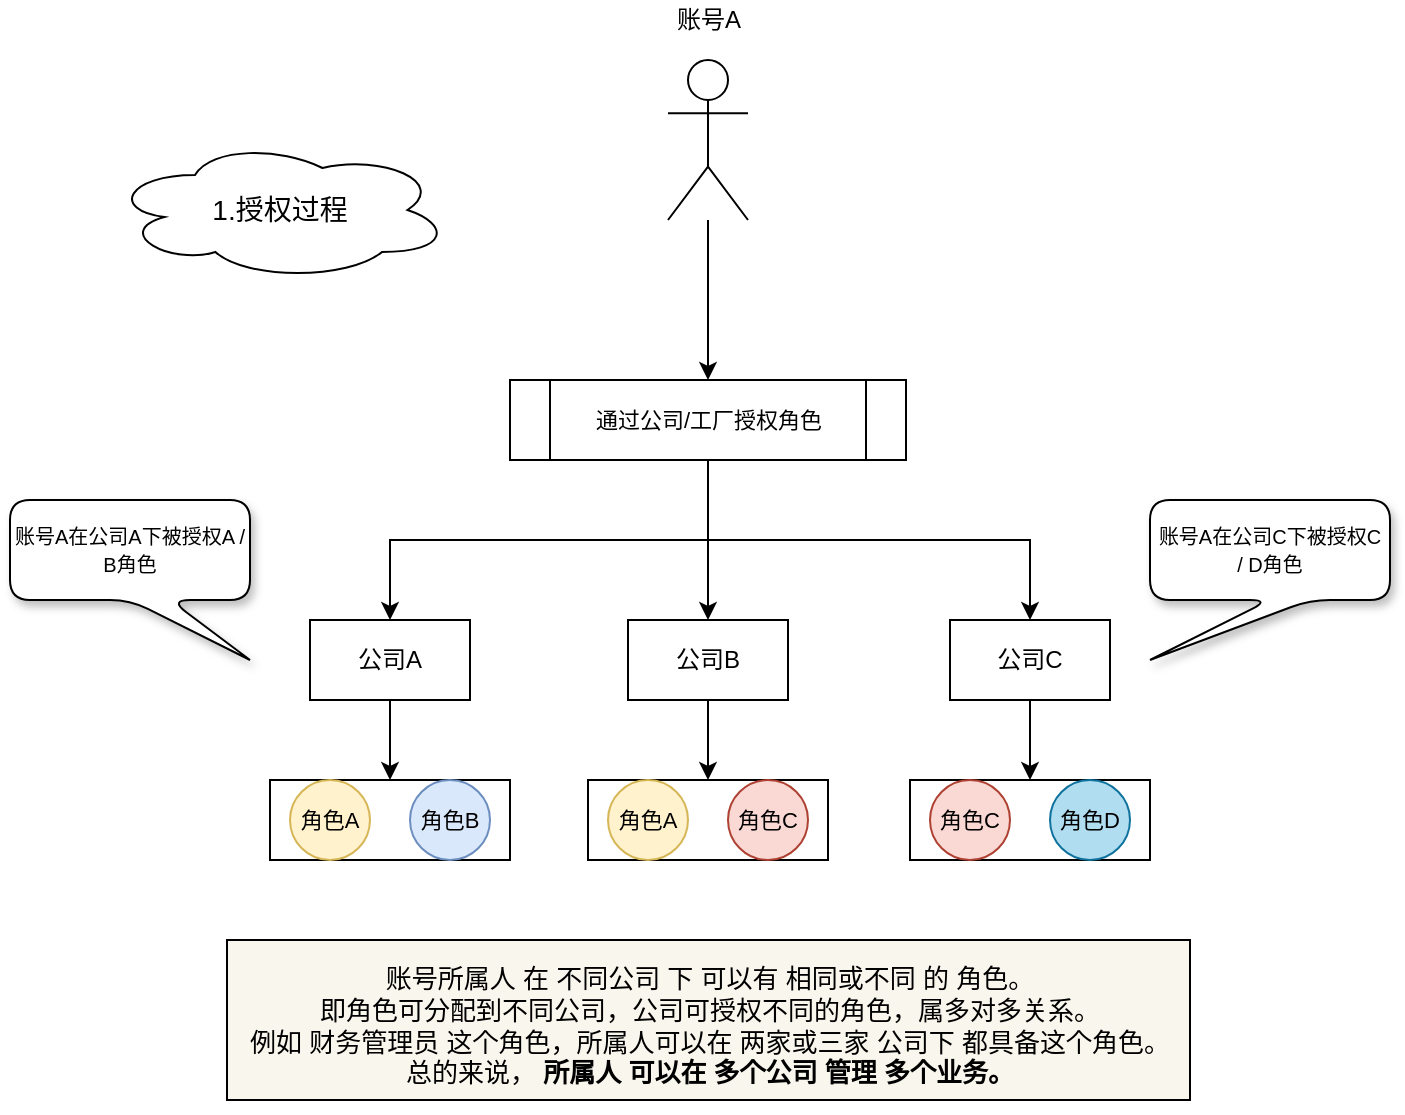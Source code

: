 <mxfile version="15.7.3" type="github">
  <diagram id="Jb6BtzAFee-MTP4sCL8y" name="第 1 页">
    <mxGraphModel dx="1008" dy="552" grid="1" gridSize="10" guides="1" tooltips="1" connect="1" arrows="1" fold="1" page="1" pageScale="1" pageWidth="827" pageHeight="1169" math="0" shadow="0">
      <root>
        <mxCell id="0" />
        <mxCell id="1" parent="0" />
        <mxCell id="0wWaa23UlazC8i8ljl-4-6" style="edgeStyle=orthogonalEdgeStyle;rounded=0;orthogonalLoop=1;jettySize=auto;html=1;entryX=0.5;entryY=0;entryDx=0;entryDy=0;" edge="1" parent="1" source="0wWaa23UlazC8i8ljl-4-1" target="0wWaa23UlazC8i8ljl-4-3">
          <mxGeometry relative="1" as="geometry">
            <mxPoint x="420" y="320" as="targetPoint" />
          </mxGeometry>
        </mxCell>
        <mxCell id="0wWaa23UlazC8i8ljl-4-1" value="" style="shape=umlActor;verticalLabelPosition=bottom;verticalAlign=top;html=1;outlineConnect=0;" vertex="1" parent="1">
          <mxGeometry x="419" y="160" width="40" height="80" as="geometry" />
        </mxCell>
        <mxCell id="0wWaa23UlazC8i8ljl-4-10" style="edgeStyle=orthogonalEdgeStyle;rounded=0;orthogonalLoop=1;jettySize=auto;html=1;entryX=0.5;entryY=0;entryDx=0;entryDy=0;fontSize=11;" edge="1" parent="1" source="0wWaa23UlazC8i8ljl-4-3" target="0wWaa23UlazC8i8ljl-4-8">
          <mxGeometry relative="1" as="geometry" />
        </mxCell>
        <mxCell id="0wWaa23UlazC8i8ljl-4-16" style="edgeStyle=orthogonalEdgeStyle;rounded=0;orthogonalLoop=1;jettySize=auto;html=1;exitX=0.5;exitY=1;exitDx=0;exitDy=0;entryX=0.5;entryY=0;entryDx=0;entryDy=0;fontSize=11;" edge="1" parent="1" source="0wWaa23UlazC8i8ljl-4-3" target="0wWaa23UlazC8i8ljl-4-4">
          <mxGeometry relative="1" as="geometry" />
        </mxCell>
        <mxCell id="0wWaa23UlazC8i8ljl-4-17" style="edgeStyle=orthogonalEdgeStyle;rounded=0;orthogonalLoop=1;jettySize=auto;html=1;exitX=0.5;exitY=1;exitDx=0;exitDy=0;entryX=0.5;entryY=0;entryDx=0;entryDy=0;fontSize=11;" edge="1" parent="1" source="0wWaa23UlazC8i8ljl-4-3" target="0wWaa23UlazC8i8ljl-4-9">
          <mxGeometry relative="1" as="geometry" />
        </mxCell>
        <mxCell id="0wWaa23UlazC8i8ljl-4-3" value="&lt;font style=&quot;font-size: 11px&quot;&gt;通过公司/工厂授权角色&lt;/font&gt;" style="shape=process;whiteSpace=wrap;html=1;backgroundOutline=1;" vertex="1" parent="1">
          <mxGeometry x="340" y="320" width="198" height="40" as="geometry" />
        </mxCell>
        <mxCell id="0wWaa23UlazC8i8ljl-4-32" style="edgeStyle=orthogonalEdgeStyle;rounded=0;orthogonalLoop=1;jettySize=auto;html=1;entryX=0.5;entryY=0;entryDx=0;entryDy=0;fontSize=11;" edge="1" parent="1" source="0wWaa23UlazC8i8ljl-4-4" target="0wWaa23UlazC8i8ljl-4-18">
          <mxGeometry relative="1" as="geometry" />
        </mxCell>
        <mxCell id="0wWaa23UlazC8i8ljl-4-4" value="公司A" style="rounded=0;whiteSpace=wrap;html=1;" vertex="1" parent="1">
          <mxGeometry x="240" y="440" width="80" height="40" as="geometry" />
        </mxCell>
        <mxCell id="0wWaa23UlazC8i8ljl-4-7" value="账号A" style="text;html=1;align=center;verticalAlign=middle;resizable=0;points=[];autosize=1;strokeColor=none;fillColor=none;" vertex="1" parent="1">
          <mxGeometry x="414" y="130" width="50" height="20" as="geometry" />
        </mxCell>
        <mxCell id="0wWaa23UlazC8i8ljl-4-33" style="edgeStyle=orthogonalEdgeStyle;rounded=0;orthogonalLoop=1;jettySize=auto;html=1;exitX=0.5;exitY=1;exitDx=0;exitDy=0;entryX=0.5;entryY=0;entryDx=0;entryDy=0;fontSize=11;" edge="1" parent="1" source="0wWaa23UlazC8i8ljl-4-8" target="0wWaa23UlazC8i8ljl-4-25">
          <mxGeometry relative="1" as="geometry" />
        </mxCell>
        <mxCell id="0wWaa23UlazC8i8ljl-4-8" value="公司B" style="rounded=0;whiteSpace=wrap;html=1;" vertex="1" parent="1">
          <mxGeometry x="399" y="440" width="80" height="40" as="geometry" />
        </mxCell>
        <mxCell id="0wWaa23UlazC8i8ljl-4-34" style="edgeStyle=orthogonalEdgeStyle;rounded=0;orthogonalLoop=1;jettySize=auto;html=1;exitX=0.5;exitY=1;exitDx=0;exitDy=0;entryX=0.5;entryY=0;entryDx=0;entryDy=0;fontSize=11;" edge="1" parent="1" source="0wWaa23UlazC8i8ljl-4-9" target="0wWaa23UlazC8i8ljl-4-29">
          <mxGeometry relative="1" as="geometry" />
        </mxCell>
        <mxCell id="0wWaa23UlazC8i8ljl-4-9" value="公司C" style="rounded=0;whiteSpace=wrap;html=1;" vertex="1" parent="1">
          <mxGeometry x="560" y="440" width="80" height="40" as="geometry" />
        </mxCell>
        <mxCell id="0wWaa23UlazC8i8ljl-4-19" value="" style="group;glass=1;shadow=0;" vertex="1" connectable="0" parent="1">
          <mxGeometry x="220" y="520" width="120" height="40" as="geometry" />
        </mxCell>
        <mxCell id="0wWaa23UlazC8i8ljl-4-18" value="" style="rounded=0;whiteSpace=wrap;html=1;fontSize=11;shadow=0;" vertex="1" parent="0wWaa23UlazC8i8ljl-4-19">
          <mxGeometry width="120" height="40" as="geometry" />
        </mxCell>
        <mxCell id="0wWaa23UlazC8i8ljl-4-13" value="角色A" style="ellipse;whiteSpace=wrap;html=1;aspect=fixed;fontSize=11;fillColor=#fff2cc;strokeColor=#d6b656;" vertex="1" parent="0wWaa23UlazC8i8ljl-4-19">
          <mxGeometry x="10" width="40" height="40" as="geometry" />
        </mxCell>
        <mxCell id="0wWaa23UlazC8i8ljl-4-14" value="角色B" style="ellipse;whiteSpace=wrap;html=1;aspect=fixed;fontSize=11;fillColor=#dae8fc;strokeColor=#6c8ebf;" vertex="1" parent="0wWaa23UlazC8i8ljl-4-19">
          <mxGeometry x="70" width="40" height="40" as="geometry" />
        </mxCell>
        <mxCell id="0wWaa23UlazC8i8ljl-4-24" value="" style="group;shadow=0;sketch=0;" vertex="1" connectable="0" parent="1">
          <mxGeometry x="379" y="520" width="120" height="40" as="geometry" />
        </mxCell>
        <mxCell id="0wWaa23UlazC8i8ljl-4-25" value="" style="rounded=0;whiteSpace=wrap;html=1;fontSize=11;shadow=0;sketch=0;" vertex="1" parent="0wWaa23UlazC8i8ljl-4-24">
          <mxGeometry width="120" height="40" as="geometry" />
        </mxCell>
        <mxCell id="0wWaa23UlazC8i8ljl-4-26" value="角色A" style="ellipse;whiteSpace=wrap;html=1;aspect=fixed;fontSize=11;fillColor=#fff2cc;strokeColor=#d6b656;" vertex="1" parent="0wWaa23UlazC8i8ljl-4-24">
          <mxGeometry x="10" width="40" height="40" as="geometry" />
        </mxCell>
        <mxCell id="0wWaa23UlazC8i8ljl-4-27" value="角色C" style="ellipse;whiteSpace=wrap;html=1;aspect=fixed;fontSize=11;fillColor=#fad9d5;strokeColor=#ae4132;" vertex="1" parent="0wWaa23UlazC8i8ljl-4-24">
          <mxGeometry x="70" width="40" height="40" as="geometry" />
        </mxCell>
        <mxCell id="0wWaa23UlazC8i8ljl-4-28" value="" style="group" vertex="1" connectable="0" parent="1">
          <mxGeometry x="540" y="520" width="120" height="40" as="geometry" />
        </mxCell>
        <mxCell id="0wWaa23UlazC8i8ljl-4-29" value="" style="rounded=0;whiteSpace=wrap;html=1;fontSize=11;shadow=0;" vertex="1" parent="0wWaa23UlazC8i8ljl-4-28">
          <mxGeometry width="120" height="40" as="geometry" />
        </mxCell>
        <mxCell id="0wWaa23UlazC8i8ljl-4-30" value="角色C" style="ellipse;whiteSpace=wrap;html=1;aspect=fixed;fontSize=11;fillColor=#fad9d5;strokeColor=#ae4132;" vertex="1" parent="0wWaa23UlazC8i8ljl-4-28">
          <mxGeometry x="10" width="40" height="40" as="geometry" />
        </mxCell>
        <mxCell id="0wWaa23UlazC8i8ljl-4-31" value="角色D" style="ellipse;whiteSpace=wrap;html=1;aspect=fixed;fontSize=11;fillColor=#b1ddf0;strokeColor=#10739e;" vertex="1" parent="0wWaa23UlazC8i8ljl-4-28">
          <mxGeometry x="70" width="40" height="40" as="geometry" />
        </mxCell>
        <mxCell id="0wWaa23UlazC8i8ljl-4-35" value="&lt;font style=&quot;font-size: 10px&quot;&gt;账号A在公司A下被授权A / B角色&lt;/font&gt;" style="shape=callout;whiteSpace=wrap;html=1;perimeter=calloutPerimeter;fontSize=11;position2=1;rounded=1;shadow=1;" vertex="1" parent="1">
          <mxGeometry x="90" y="380" width="120" height="80" as="geometry" />
        </mxCell>
        <mxCell id="0wWaa23UlazC8i8ljl-4-36" value="&lt;font style=&quot;font-size: 10px&quot;&gt;账号A在公司C下被授权C /&amp;nbsp;D角色&lt;/font&gt;" style="shape=callout;whiteSpace=wrap;html=1;perimeter=calloutPerimeter;fontSize=11;position2=0;rounded=1;shadow=1;" vertex="1" parent="1">
          <mxGeometry x="660" y="380" width="120" height="80" as="geometry" />
        </mxCell>
        <mxCell id="0wWaa23UlazC8i8ljl-4-37" value="&lt;span style=&quot;font-size: 14px&quot;&gt;1.授权过程&lt;/span&gt;" style="ellipse;shape=cloud;whiteSpace=wrap;html=1;rounded=1;shadow=0;glass=1;sketch=0;fontSize=10;" vertex="1" parent="1">
          <mxGeometry x="140" y="200" width="170" height="70" as="geometry" />
        </mxCell>
        <mxCell id="0wWaa23UlazC8i8ljl-4-43" value="&lt;p style=&quot;line-height: 1.7&quot;&gt;&lt;/p&gt;&lt;blockquote style=&quot;margin: 0 0 0 40px ; border: none ; padding: 0px&quot;&gt;&lt;/blockquote&gt;账号所属人&amp;nbsp;在&amp;nbsp;不同公司 下 可以有&amp;nbsp;相同或不同 的&amp;nbsp;角色。&lt;br&gt;即角色可分配到不同公司，公司可授权不同的角色，属多对多关系。&lt;br&gt;例如 财务管理员&amp;nbsp;这个角色，所属人可以在 两家或三家 公司下&amp;nbsp;都具备这个角色。&lt;br&gt;总的来说，&amp;nbsp;&lt;b&gt;所属人&amp;nbsp;可以在&amp;nbsp;多个公司&amp;nbsp;管理&amp;nbsp;多个业务。&lt;/b&gt;&lt;br&gt;&lt;p&gt;&lt;/p&gt;" style="rounded=0;whiteSpace=wrap;html=1;shadow=0;glass=0;sketch=0;fontSize=13;fillColor=#f9f7ed;strokeColor=default;spacingTop=5;" vertex="1" parent="1">
          <mxGeometry x="198.5" y="600" width="481.5" height="80" as="geometry" />
        </mxCell>
      </root>
    </mxGraphModel>
  </diagram>
</mxfile>
